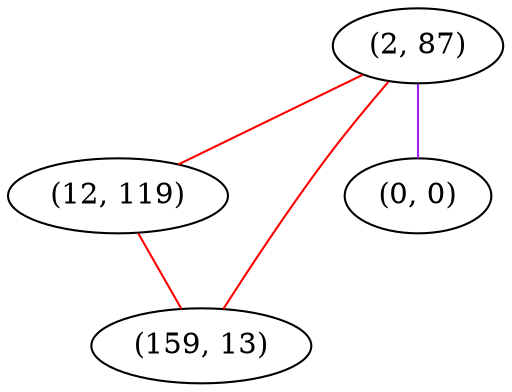 graph "" {
"(2, 87)";
"(12, 119)";
"(159, 13)";
"(0, 0)";
"(2, 87)" -- "(12, 119)"  [color=red, key=0, weight=1];
"(2, 87)" -- "(159, 13)"  [color=red, key=0, weight=1];
"(2, 87)" -- "(0, 0)"  [color=purple, key=0, weight=4];
"(12, 119)" -- "(159, 13)"  [color=red, key=0, weight=1];
}
